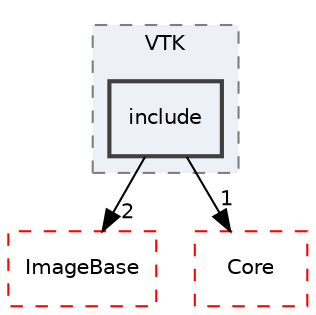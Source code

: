 digraph "include"
{
 // LATEX_PDF_SIZE
  edge [fontname="Helvetica",fontsize="10",labelfontname="Helvetica",labelfontsize="10"];
  node [fontname="Helvetica",fontsize="10",shape=record];
  compound=true
  subgraph clusterdir_8d7b98527fc7d5694de91ff4a3030fb2 {
    graph [ bgcolor="#edf0f7", pencolor="grey50", style="filled,dashed,", label="VTK", fontname="Helvetica", fontsize="10", URL="dir_8d7b98527fc7d5694de91ff4a3030fb2.html"]
  dir_eb1a29b7209995ad2f6f7a4dfd47bbba [shape=box, label="include", style="filled,bold,", fillcolor="#edf0f7", color="grey25", URL="dir_eb1a29b7209995ad2f6f7a4dfd47bbba.html"];
  }
  dir_020f7385454ba6ea738f2859cea00f45 [shape=box, label="ImageBase", style="dashed,", fillcolor="#edf0f7", color="red", URL="dir_020f7385454ba6ea738f2859cea00f45.html"];
  dir_cac7f9cecb9aa42a0bd05452dddd8a21 [shape=box, label="Core", style="dashed,", fillcolor="#edf0f7", color="red", URL="dir_cac7f9cecb9aa42a0bd05452dddd8a21.html"];
  dir_eb1a29b7209995ad2f6f7a4dfd47bbba->dir_020f7385454ba6ea738f2859cea00f45 [headlabel="2", labeldistance=1.5 headhref="dir_000148_000046.html"];
  dir_eb1a29b7209995ad2f6f7a4dfd47bbba->dir_cac7f9cecb9aa42a0bd05452dddd8a21 [headlabel="1", labeldistance=1.5 headhref="dir_000148_000014.html"];
}
